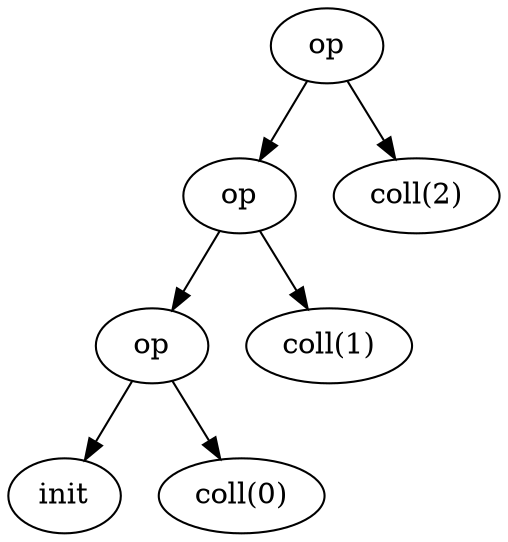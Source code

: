 digraph {
    op1 [label="op"]
    op2 [label="op"]
    op3 [label="op"]

    op1 -> "init"
    op1 -> "coll(0)"
    op2 -> op1
    op2 -> "coll(1)"
    op3 -> op2
    op3 -> "coll(2)"
}
